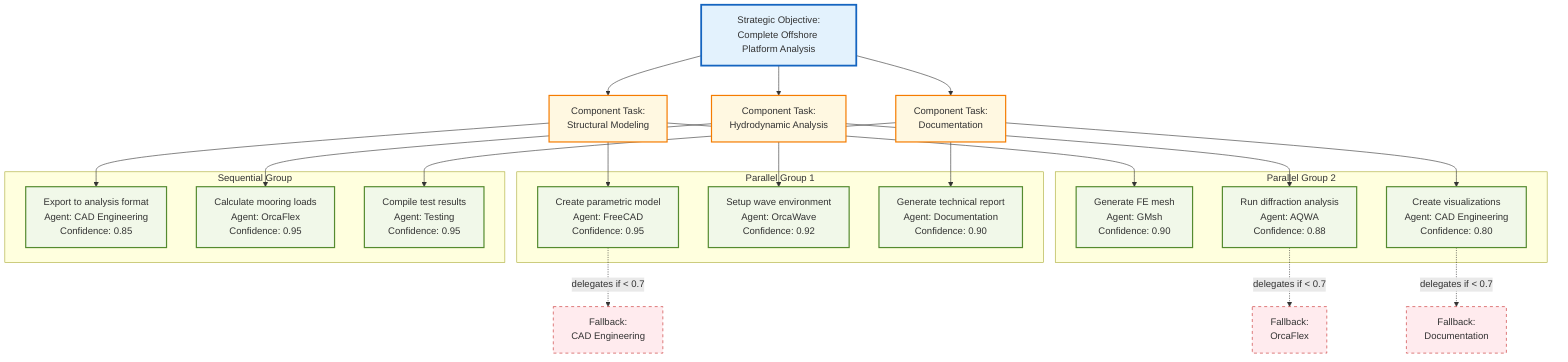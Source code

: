 graph TD
    %% Level 1: Strategic Objective
    L1[Strategic Objective:<br/>Complete Offshore Platform Analysis]
    
    %% Level 2: Component Tasks
    L1 --> L2A[Component Task:<br/>Structural Modeling]
    L1 --> L2B[Component Task:<br/>Hydrodynamic Analysis]
    L1 --> L2C[Component Task:<br/>Documentation]
    
    %% Level 3: Atomic Operations for Structural
    L2A --> L3A1[Create parametric model<br/>Agent: FreeCAD<br/>Confidence: 0.95]
    L2A --> L3A2[Generate FE mesh<br/>Agent: GMsh<br/>Confidence: 0.90]
    L2A --> L3A3[Export to analysis format<br/>Agent: CAD Engineering<br/>Confidence: 0.85]
    
    %% Level 3: Atomic Operations for Hydrodynamic
    L2B --> L3B1[Setup wave environment<br/>Agent: OrcaWave<br/>Confidence: 0.92]
    L2B --> L3B2[Run diffraction analysis<br/>Agent: AQWA<br/>Confidence: 0.88]
    L2B --> L3B3[Calculate mooring loads<br/>Agent: OrcaFlex<br/>Confidence: 0.95]
    
    %% Level 3: Atomic Operations for Documentation
    L2C --> L3C1[Generate technical report<br/>Agent: Documentation<br/>Confidence: 0.90]
    L2C --> L3C2[Create visualizations<br/>Agent: CAD Engineering<br/>Confidence: 0.80]
    L2C --> L3C3[Compile test results<br/>Agent: Testing<br/>Confidence: 0.95]
    
    %% Delegation Decisions
    L3A1 -.->|delegates if < 0.7| FALLBACK1[Fallback:<br/>CAD Engineering]
    L3B2 -.->|delegates if < 0.7| FALLBACK2[Fallback:<br/>OrcaFlex]
    L3C2 -.->|delegates if < 0.7| FALLBACK3[Fallback:<br/>Documentation]
    
    %% Parallel Execution Groups
    subgraph "Parallel Group 1"
        L3A1
        L3B1
        L3C1
    end
    
    subgraph "Parallel Group 2"
        L3A2
        L3B2
        L3C2
    end
    
    subgraph "Sequential Group"
        L3A3
        L3B3
        L3C3
    end
    
    %% Styling
    classDef strategic fill:#e3f2fd,stroke:#1565c0,stroke-width:3px
    classDef component fill:#fff8e1,stroke:#f57c00,stroke-width:2px
    classDef atomic fill:#f1f8e9,stroke:#558b2f,stroke-width:2px
    classDef fallback fill:#ffebee,stroke:#c62828,stroke-width:1px,stroke-dasharray: 5 5
    
    class L1 strategic
    class L2A,L2B,L2C component
    class L3A1,L3A2,L3A3,L3B1,L3B2,L3B3,L3C1,L3C2,L3C3 atomic
    class FALLBACK1,FALLBACK2,FALLBACK3 fallback